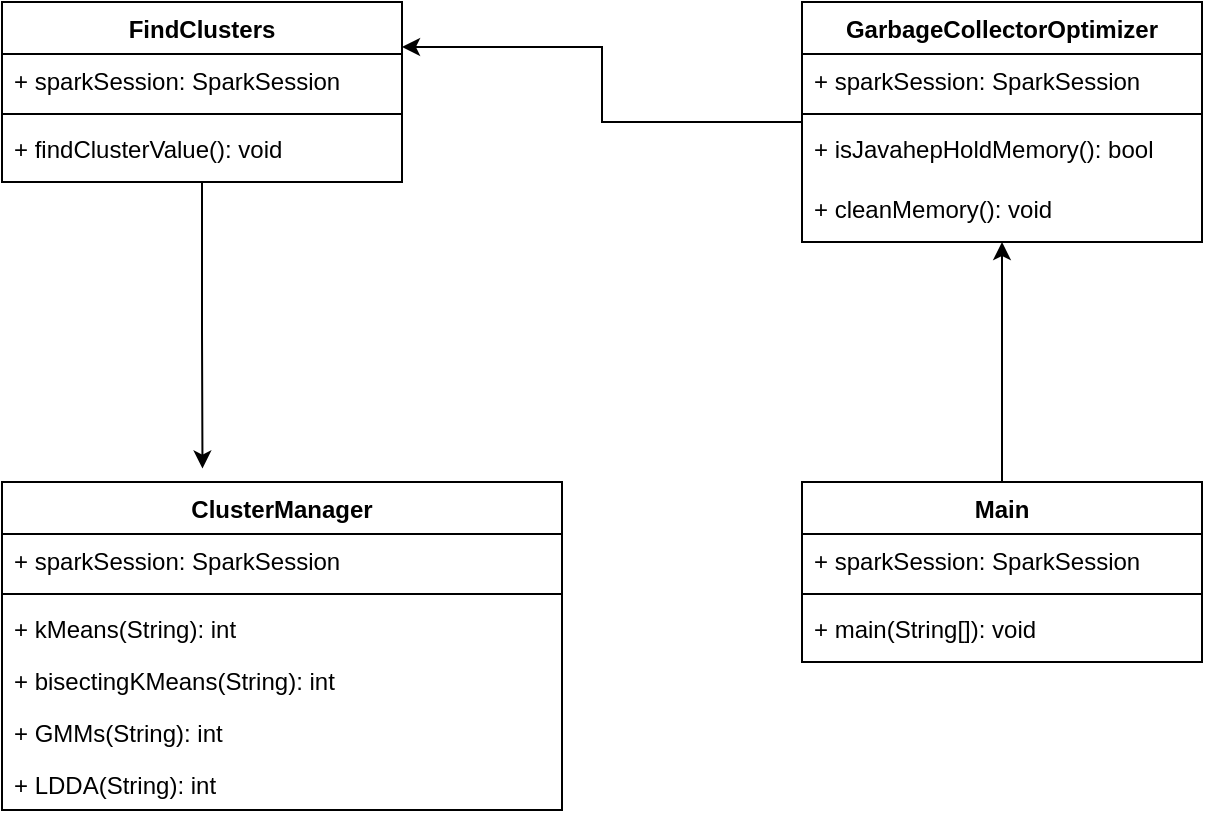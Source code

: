 <mxfile version="13.6.2" type="device"><diagram id="4-4vtoYwiUDJQCCgHv2o" name="Page-1"><mxGraphModel dx="868" dy="510" grid="1" gridSize="10" guides="1" tooltips="1" connect="1" arrows="1" fold="1" page="1" pageScale="1" pageWidth="827" pageHeight="1169" math="0" shadow="0"><root><mxCell id="0"/><mxCell id="1" parent="0"/><mxCell id="W9jh9FYQ8D75vKadlPyM-5" style="edgeStyle=orthogonalEdgeStyle;rounded=0;orthogonalLoop=1;jettySize=auto;html=1;entryX=0.358;entryY=-0.041;entryDx=0;entryDy=0;entryPerimeter=0;" parent="1" source="W9jh9FYQ8D75vKadlPyM-6" target="W9jh9FYQ8D75vKadlPyM-1" edge="1"><mxGeometry relative="1" as="geometry"/></mxCell><mxCell id="hAqgfj7Khah8eNYsWikn-6" style="edgeStyle=orthogonalEdgeStyle;rounded=0;orthogonalLoop=1;jettySize=auto;html=1;" edge="1" parent="1" source="W9jh9FYQ8D75vKadlPyM-10" target="hAqgfj7Khah8eNYsWikn-1"><mxGeometry relative="1" as="geometry"/></mxCell><mxCell id="W9jh9FYQ8D75vKadlPyM-6" value="FindClusters" style="swimlane;fontStyle=1;align=center;verticalAlign=top;childLayout=stackLayout;horizontal=1;startSize=26;horizontalStack=0;resizeParent=1;resizeParentMax=0;resizeLast=0;collapsible=1;marginBottom=0;" parent="1" vertex="1"><mxGeometry x="80" y="40" width="200" height="90" as="geometry"/></mxCell><mxCell id="W9jh9FYQ8D75vKadlPyM-7" value="+ sparkSession: SparkSession" style="text;strokeColor=none;fillColor=none;align=left;verticalAlign=top;spacingLeft=4;spacingRight=4;overflow=hidden;rotatable=0;points=[[0,0.5],[1,0.5]];portConstraint=eastwest;" parent="W9jh9FYQ8D75vKadlPyM-6" vertex="1"><mxGeometry y="26" width="200" height="26" as="geometry"/></mxCell><mxCell id="W9jh9FYQ8D75vKadlPyM-8" value="" style="line;strokeWidth=1;fillColor=none;align=left;verticalAlign=middle;spacingTop=-1;spacingLeft=3;spacingRight=3;rotatable=0;labelPosition=right;points=[];portConstraint=eastwest;" parent="W9jh9FYQ8D75vKadlPyM-6" vertex="1"><mxGeometry y="52" width="200" height="8" as="geometry"/></mxCell><mxCell id="W9jh9FYQ8D75vKadlPyM-9" value="+ findClusterValue(): void" style="text;strokeColor=none;fillColor=none;align=left;verticalAlign=top;spacingLeft=4;spacingRight=4;overflow=hidden;rotatable=0;points=[[0,0.5],[1,0.5]];portConstraint=eastwest;" parent="W9jh9FYQ8D75vKadlPyM-6" vertex="1"><mxGeometry y="60" width="200" height="30" as="geometry"/></mxCell><mxCell id="hAqgfj7Khah8eNYsWikn-7" style="edgeStyle=orthogonalEdgeStyle;rounded=0;orthogonalLoop=1;jettySize=auto;html=1;entryX=1;entryY=0.25;entryDx=0;entryDy=0;" edge="1" parent="1" source="hAqgfj7Khah8eNYsWikn-1" target="W9jh9FYQ8D75vKadlPyM-6"><mxGeometry relative="1" as="geometry"/></mxCell><mxCell id="hAqgfj7Khah8eNYsWikn-1" value="GarbageCollectorOptimizer" style="swimlane;fontStyle=1;align=center;verticalAlign=top;childLayout=stackLayout;horizontal=1;startSize=26;horizontalStack=0;resizeParent=1;resizeParentMax=0;resizeLast=0;collapsible=1;marginBottom=0;" vertex="1" parent="1"><mxGeometry x="480" y="40" width="200" height="120" as="geometry"/></mxCell><mxCell id="hAqgfj7Khah8eNYsWikn-2" value="+ sparkSession: SparkSession" style="text;strokeColor=none;fillColor=none;align=left;verticalAlign=top;spacingLeft=4;spacingRight=4;overflow=hidden;rotatable=0;points=[[0,0.5],[1,0.5]];portConstraint=eastwest;" vertex="1" parent="hAqgfj7Khah8eNYsWikn-1"><mxGeometry y="26" width="200" height="26" as="geometry"/></mxCell><mxCell id="hAqgfj7Khah8eNYsWikn-3" value="" style="line;strokeWidth=1;fillColor=none;align=left;verticalAlign=middle;spacingTop=-1;spacingLeft=3;spacingRight=3;rotatable=0;labelPosition=right;points=[];portConstraint=eastwest;" vertex="1" parent="hAqgfj7Khah8eNYsWikn-1"><mxGeometry y="52" width="200" height="8" as="geometry"/></mxCell><mxCell id="hAqgfj7Khah8eNYsWikn-4" value="+ isJavahepHoldMemory(): bool" style="text;strokeColor=none;fillColor=none;align=left;verticalAlign=top;spacingLeft=4;spacingRight=4;overflow=hidden;rotatable=0;points=[[0,0.5],[1,0.5]];portConstraint=eastwest;" vertex="1" parent="hAqgfj7Khah8eNYsWikn-1"><mxGeometry y="60" width="200" height="30" as="geometry"/></mxCell><mxCell id="hAqgfj7Khah8eNYsWikn-5" value="+ cleanMemory(): void" style="text;strokeColor=none;fillColor=none;align=left;verticalAlign=top;spacingLeft=4;spacingRight=4;overflow=hidden;rotatable=0;points=[[0,0.5],[1,0.5]];portConstraint=eastwest;" vertex="1" parent="hAqgfj7Khah8eNYsWikn-1"><mxGeometry y="90" width="200" height="30" as="geometry"/></mxCell><mxCell id="W9jh9FYQ8D75vKadlPyM-1" value="ClusterManager" style="swimlane;fontStyle=1;align=center;verticalAlign=top;childLayout=stackLayout;horizontal=1;startSize=26;horizontalStack=0;resizeParent=1;resizeParentMax=0;resizeLast=0;collapsible=1;marginBottom=0;" parent="1" vertex="1"><mxGeometry x="80" y="280" width="280" height="164" as="geometry"/></mxCell><mxCell id="W9jh9FYQ8D75vKadlPyM-2" value="+ sparkSession: SparkSession" style="text;strokeColor=none;fillColor=none;align=left;verticalAlign=top;spacingLeft=4;spacingRight=4;overflow=hidden;rotatable=0;points=[[0,0.5],[1,0.5]];portConstraint=eastwest;" parent="W9jh9FYQ8D75vKadlPyM-1" vertex="1"><mxGeometry y="26" width="280" height="26" as="geometry"/></mxCell><mxCell id="W9jh9FYQ8D75vKadlPyM-3" value="" style="line;strokeWidth=1;fillColor=none;align=left;verticalAlign=middle;spacingTop=-1;spacingLeft=3;spacingRight=3;rotatable=0;labelPosition=right;points=[];portConstraint=eastwest;" parent="W9jh9FYQ8D75vKadlPyM-1" vertex="1"><mxGeometry y="52" width="280" height="8" as="geometry"/></mxCell><mxCell id="W9jh9FYQ8D75vKadlPyM-4" value="+ kMeans(String): int" style="text;strokeColor=none;fillColor=none;align=left;verticalAlign=top;spacingLeft=4;spacingRight=4;overflow=hidden;rotatable=0;points=[[0,0.5],[1,0.5]];portConstraint=eastwest;" parent="W9jh9FYQ8D75vKadlPyM-1" vertex="1"><mxGeometry y="60" width="280" height="26" as="geometry"/></mxCell><mxCell id="W9jh9FYQ8D75vKadlPyM-15" value="+ bisectingKMeans(String): int" style="text;strokeColor=none;fillColor=none;align=left;verticalAlign=top;spacingLeft=4;spacingRight=4;overflow=hidden;rotatable=0;points=[[0,0.5],[1,0.5]];portConstraint=eastwest;" parent="W9jh9FYQ8D75vKadlPyM-1" vertex="1"><mxGeometry y="86" width="280" height="26" as="geometry"/></mxCell><mxCell id="W9jh9FYQ8D75vKadlPyM-16" value="+ GMMs(String): int" style="text;strokeColor=none;fillColor=none;align=left;verticalAlign=top;spacingLeft=4;spacingRight=4;overflow=hidden;rotatable=0;points=[[0,0.5],[1,0.5]];portConstraint=eastwest;" parent="W9jh9FYQ8D75vKadlPyM-1" vertex="1"><mxGeometry y="112" width="280" height="26" as="geometry"/></mxCell><mxCell id="W9jh9FYQ8D75vKadlPyM-17" value="+ LDDA(String): int" style="text;strokeColor=none;fillColor=none;align=left;verticalAlign=top;spacingLeft=4;spacingRight=4;overflow=hidden;rotatable=0;points=[[0,0.5],[1,0.5]];portConstraint=eastwest;" parent="W9jh9FYQ8D75vKadlPyM-1" vertex="1"><mxGeometry y="138" width="280" height="26" as="geometry"/></mxCell><mxCell id="W9jh9FYQ8D75vKadlPyM-10" value="Main" style="swimlane;fontStyle=1;align=center;verticalAlign=top;childLayout=stackLayout;horizontal=1;startSize=26;horizontalStack=0;resizeParent=1;resizeParentMax=0;resizeLast=0;collapsible=1;marginBottom=0;" parent="1" vertex="1"><mxGeometry x="480" y="280" width="200" height="90" as="geometry"/></mxCell><mxCell id="W9jh9FYQ8D75vKadlPyM-11" value="+ sparkSession: SparkSession" style="text;strokeColor=none;fillColor=none;align=left;verticalAlign=top;spacingLeft=4;spacingRight=4;overflow=hidden;rotatable=0;points=[[0,0.5],[1,0.5]];portConstraint=eastwest;" parent="W9jh9FYQ8D75vKadlPyM-10" vertex="1"><mxGeometry y="26" width="200" height="26" as="geometry"/></mxCell><mxCell id="W9jh9FYQ8D75vKadlPyM-12" value="" style="line;strokeWidth=1;fillColor=none;align=left;verticalAlign=middle;spacingTop=-1;spacingLeft=3;spacingRight=3;rotatable=0;labelPosition=right;points=[];portConstraint=eastwest;" parent="W9jh9FYQ8D75vKadlPyM-10" vertex="1"><mxGeometry y="52" width="200" height="8" as="geometry"/></mxCell><mxCell id="W9jh9FYQ8D75vKadlPyM-13" value="+ main(String[]): void" style="text;strokeColor=none;fillColor=none;align=left;verticalAlign=top;spacingLeft=4;spacingRight=4;overflow=hidden;rotatable=0;points=[[0,0.5],[1,0.5]];portConstraint=eastwest;" parent="W9jh9FYQ8D75vKadlPyM-10" vertex="1"><mxGeometry y="60" width="200" height="30" as="geometry"/></mxCell></root></mxGraphModel></diagram></mxfile>